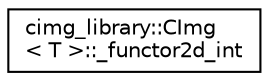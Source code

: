 digraph G
{
  edge [fontname="Helvetica",fontsize="10",labelfontname="Helvetica",labelfontsize="10"];
  node [fontname="Helvetica",fontsize="10",shape=record];
  rankdir="LR";
  Node1 [label="cimg_library::CImg\l\< T \>::_functor2d_int",height=0.2,width=0.4,color="black", fillcolor="white", style="filled",URL="$structcimg__library_1_1_c_img_1_1__functor2d__int.html"];
}
